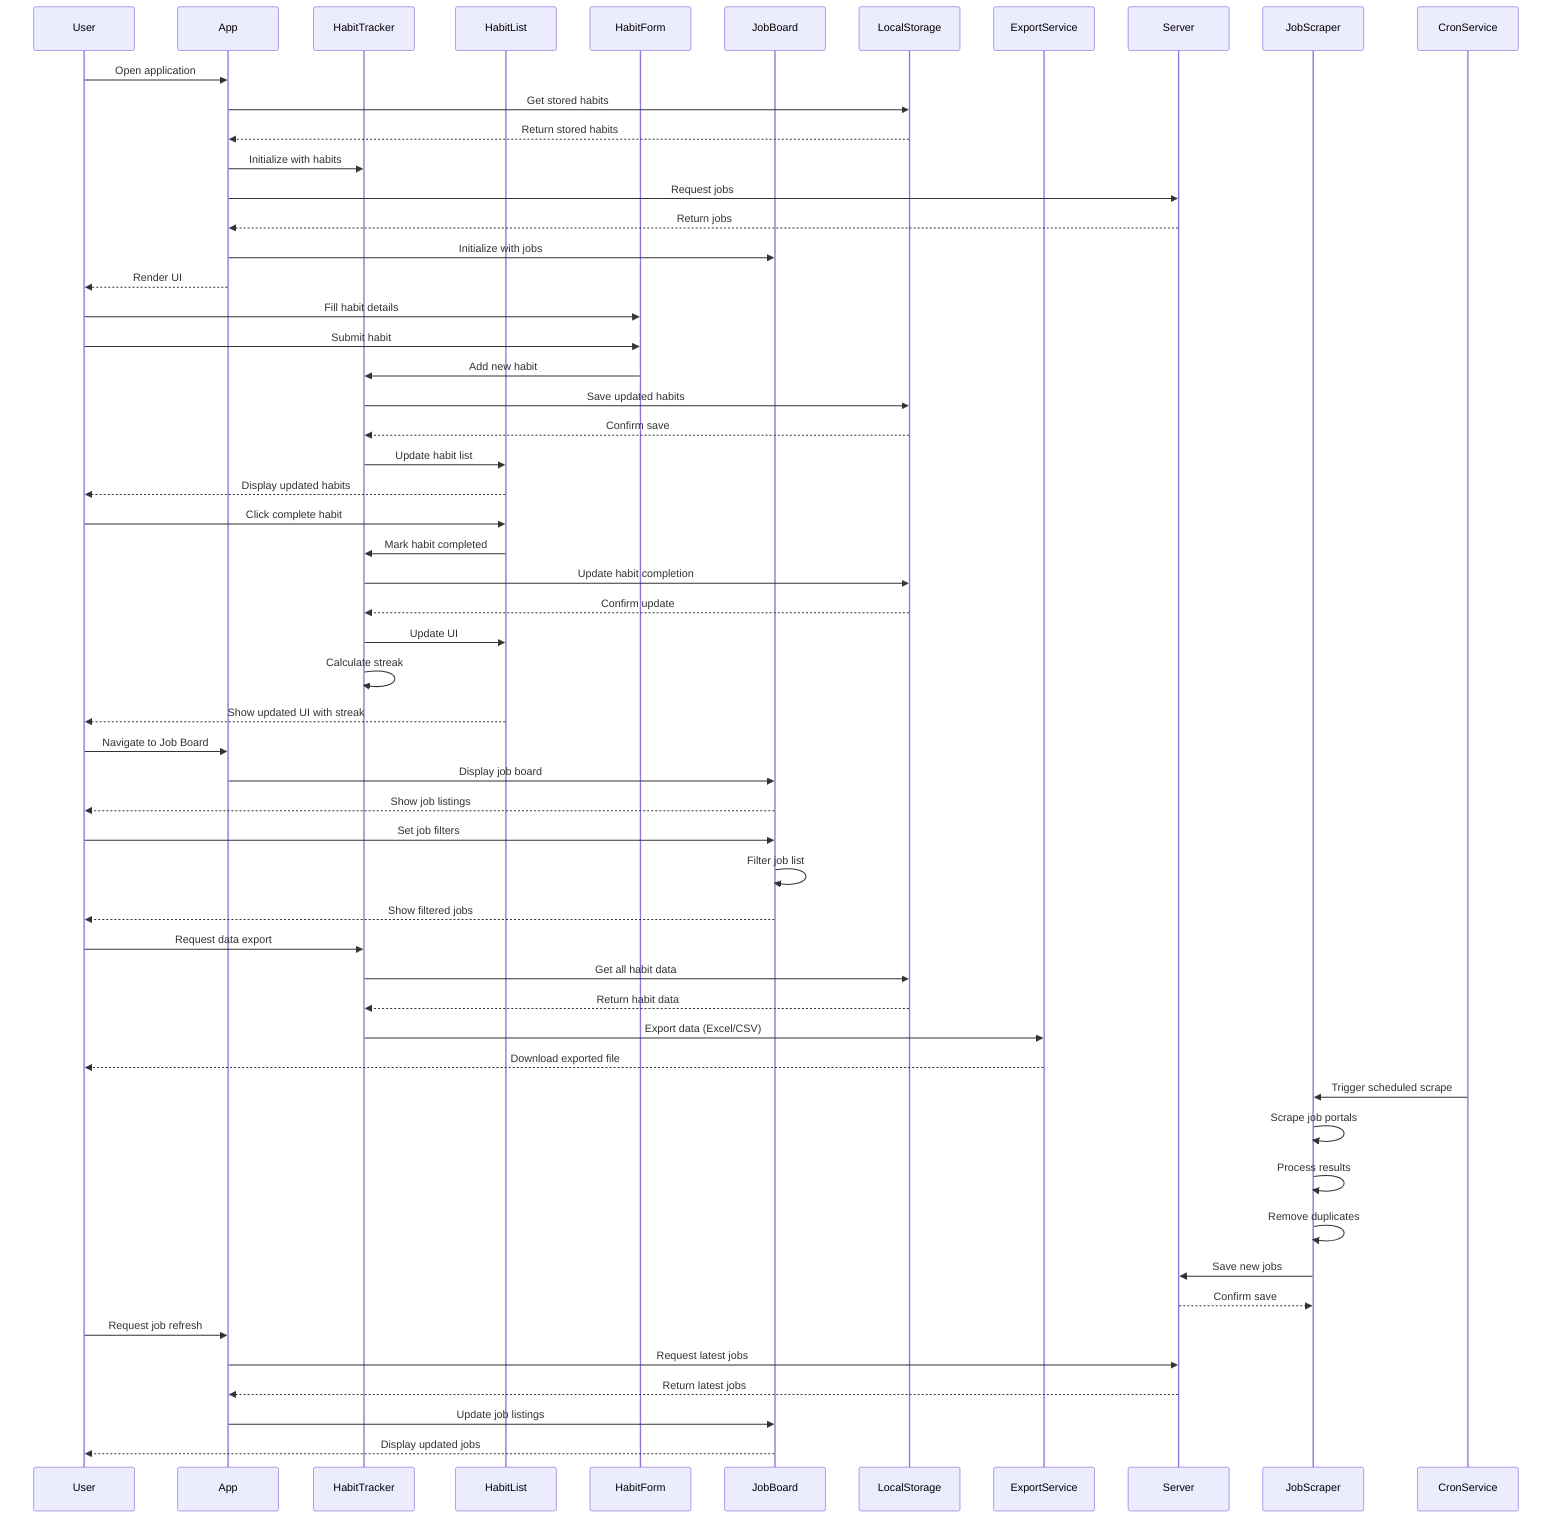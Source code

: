 sequenceDiagram
    %% Participants
    participant User
    participant App
    participant HabitTracker
    participant HabitList
    participant HabitForm
    participant JobBoard
    participant LocalStorage
    participant ExportService
    participant Server
    participant JobScraper
    participant CronService
    
    %% Application Initialization
    User->>App: Open application
    App->>LocalStorage: Get stored habits
    LocalStorage-->>App: Return stored habits
    App->>HabitTracker: Initialize with habits
    App->>Server: Request jobs
    Server-->>App: Return jobs
    App->>JobBoard: Initialize with jobs
    App-->>User: Render UI
    
    %% Adding a New Habit
    User->>HabitForm: Fill habit details
    User->>HabitForm: Submit habit
    HabitForm->>HabitTracker: Add new habit
    HabitTracker->>LocalStorage: Save updated habits
    LocalStorage-->>HabitTracker: Confirm save
    HabitTracker->>HabitList: Update habit list
    HabitList-->>User: Display updated habits
    
    %% Completing a Habit
    User->>HabitList: Click complete habit
    HabitList->>HabitTracker: Mark habit completed
    HabitTracker->>LocalStorage: Update habit completion
    LocalStorage-->>HabitTracker: Confirm update
    HabitTracker->>HabitList: Update UI
    HabitTracker->>HabitTracker: Calculate streak
    HabitList-->>User: Show updated UI with streak
    
    %% Viewing Job Listings
    User->>App: Navigate to Job Board
    App->>JobBoard: Display job board
    JobBoard-->>User: Show job listings
    
    %% Filtering Jobs
    User->>JobBoard: Set job filters
    JobBoard->>JobBoard: Filter job list
    JobBoard-->>User: Show filtered jobs
    
    %% Exporting Habit Data
    User->>HabitTracker: Request data export
    HabitTracker->>LocalStorage: Get all habit data
    LocalStorage-->>HabitTracker: Return habit data
    HabitTracker->>ExportService: Export data (Excel/CSV)
    ExportService-->>User: Download exported file
    
    %% Backend Job Scraping Process
    CronService->>JobScraper: Trigger scheduled scrape
    JobScraper->>JobScraper: Scrape job portals
    JobScraper->>JobScraper: Process results
    JobScraper->>JobScraper: Remove duplicates
    JobScraper->>Server: Save new jobs
    Server-->>JobScraper: Confirm save
    
    %% Frontend Job Update
    User->>App: Request job refresh
    App->>Server: Request latest jobs
    Server-->>App: Return latest jobs
    App->>JobBoard: Update job listings
    JobBoard-->>User: Display updated jobs